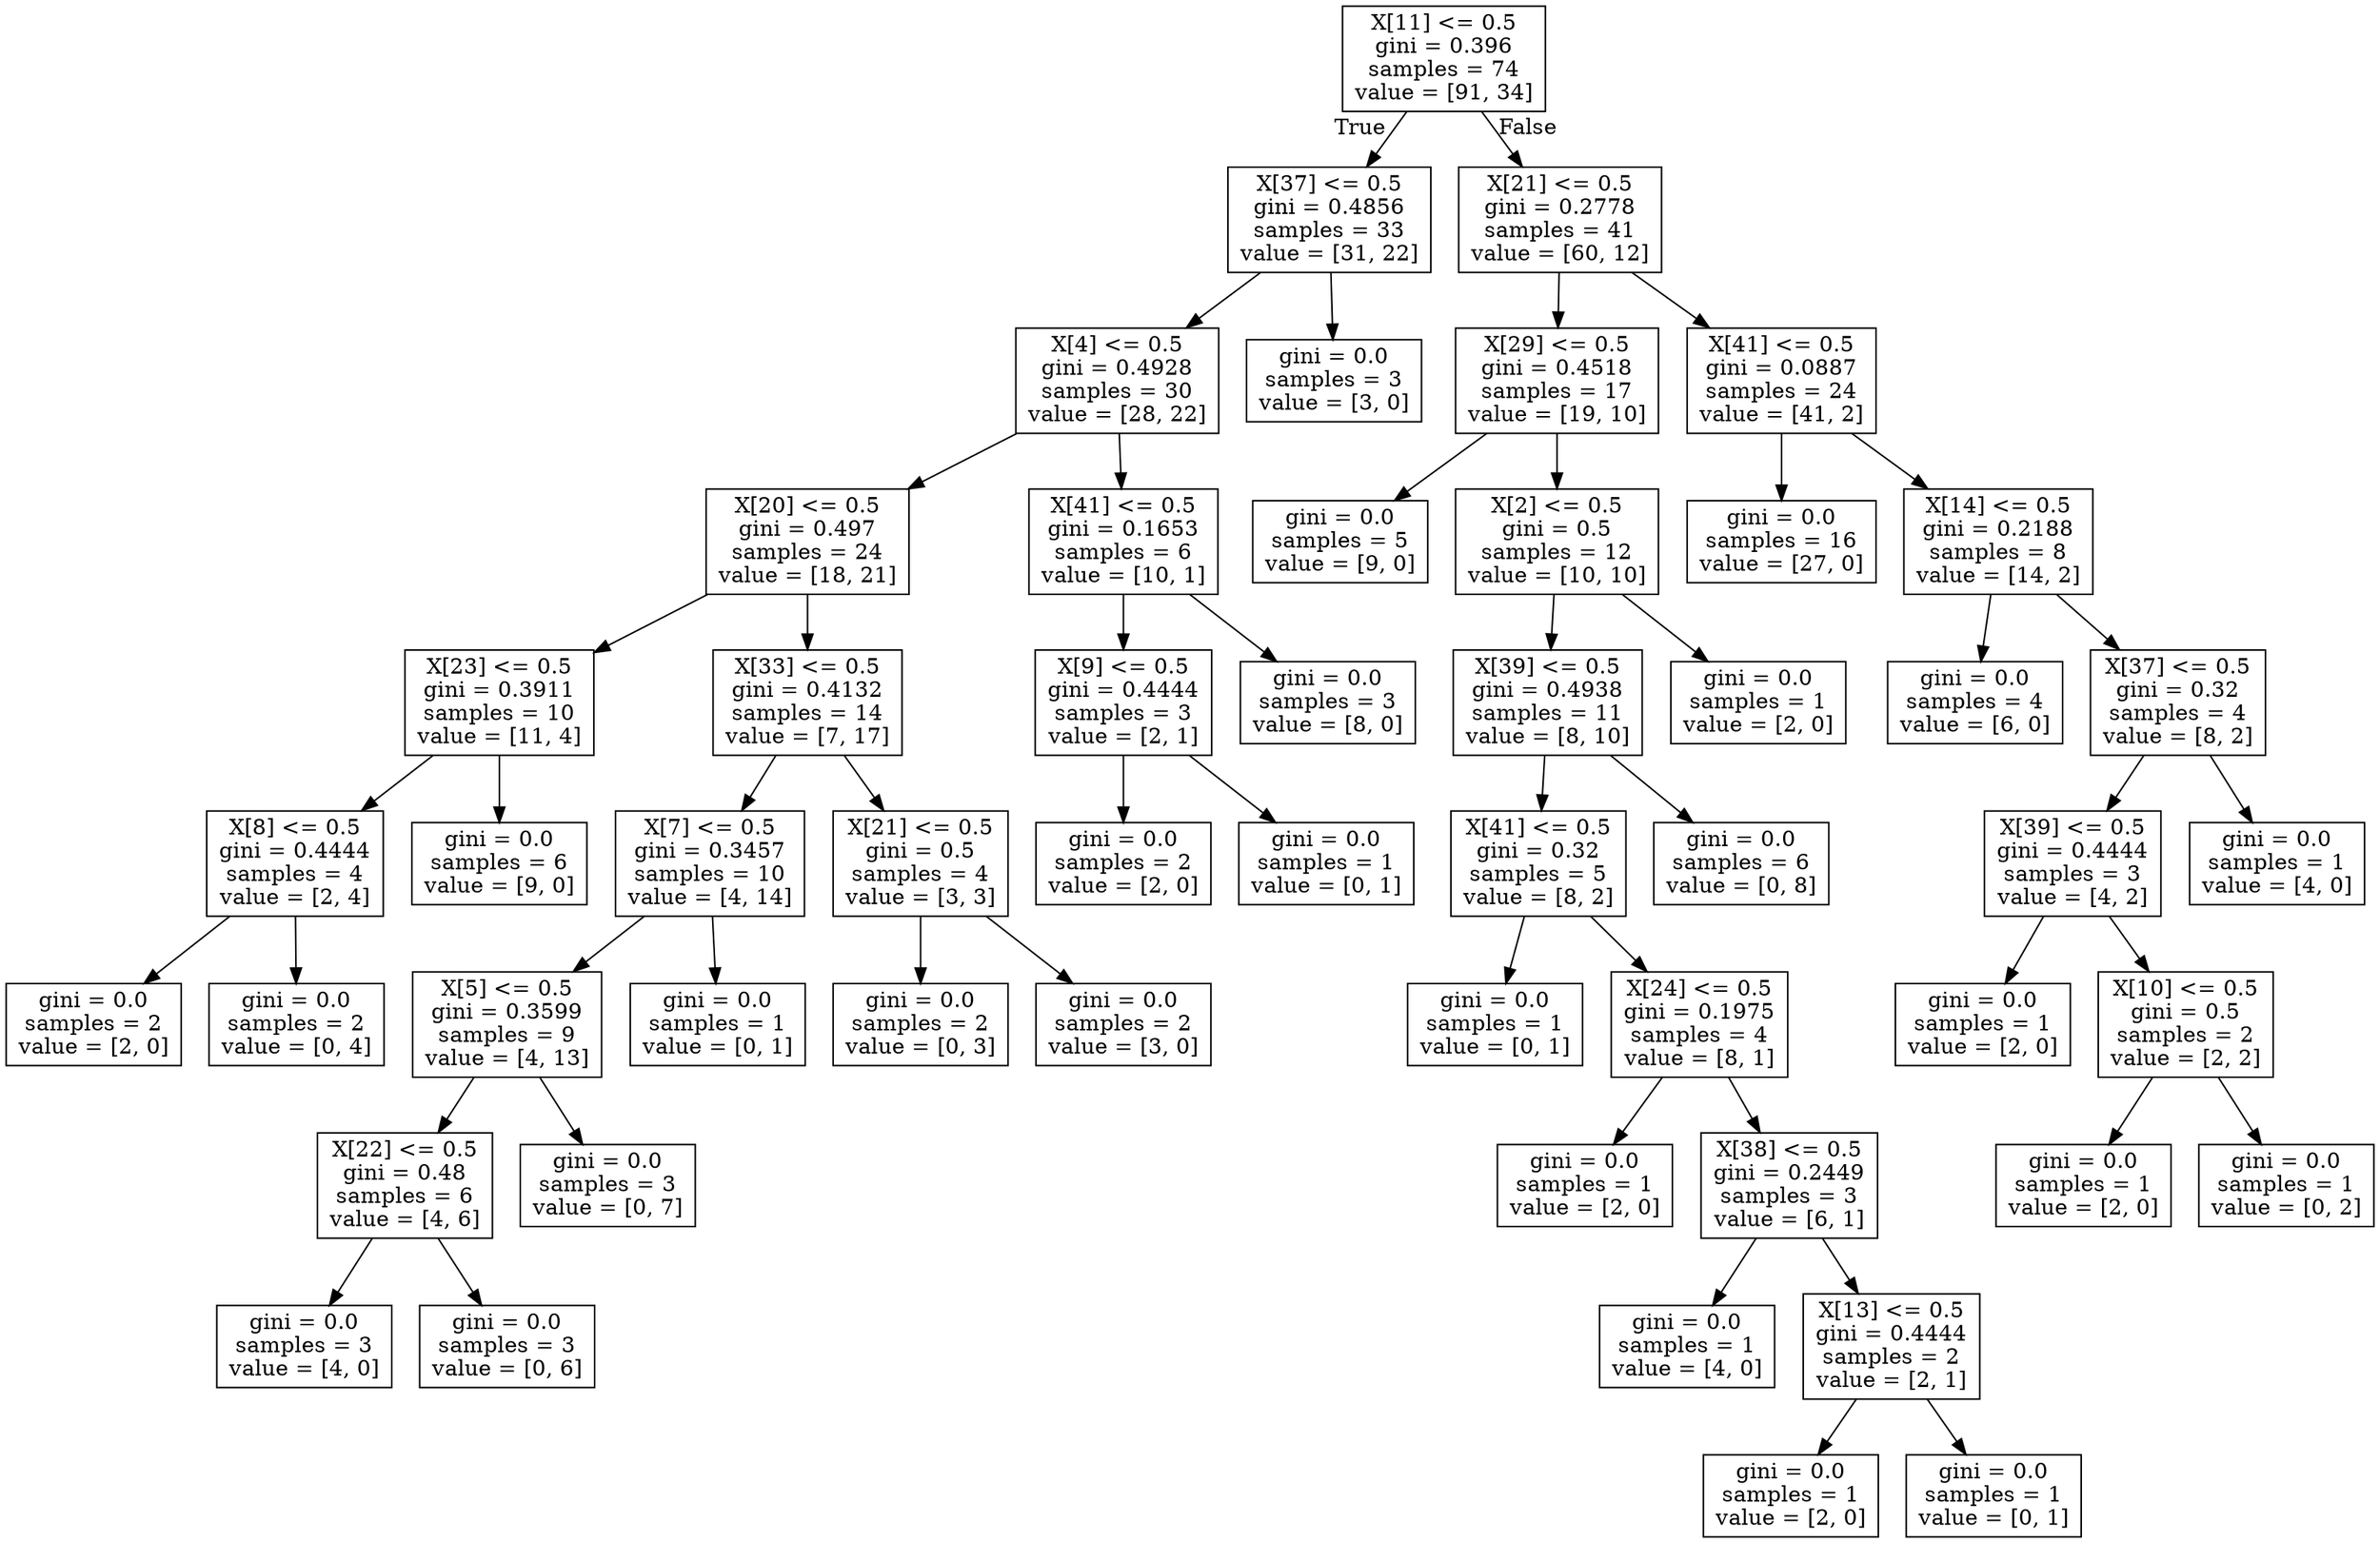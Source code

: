 digraph Tree {
node [shape=box] ;
0 [label="X[11] <= 0.5\ngini = 0.396\nsamples = 74\nvalue = [91, 34]"] ;
1 [label="X[37] <= 0.5\ngini = 0.4856\nsamples = 33\nvalue = [31, 22]"] ;
0 -> 1 [labeldistance=2.5, labelangle=45, headlabel="True"] ;
2 [label="X[4] <= 0.5\ngini = 0.4928\nsamples = 30\nvalue = [28, 22]"] ;
1 -> 2 ;
3 [label="X[20] <= 0.5\ngini = 0.497\nsamples = 24\nvalue = [18, 21]"] ;
2 -> 3 ;
4 [label="X[23] <= 0.5\ngini = 0.3911\nsamples = 10\nvalue = [11, 4]"] ;
3 -> 4 ;
5 [label="X[8] <= 0.5\ngini = 0.4444\nsamples = 4\nvalue = [2, 4]"] ;
4 -> 5 ;
6 [label="gini = 0.0\nsamples = 2\nvalue = [2, 0]"] ;
5 -> 6 ;
7 [label="gini = 0.0\nsamples = 2\nvalue = [0, 4]"] ;
5 -> 7 ;
8 [label="gini = 0.0\nsamples = 6\nvalue = [9, 0]"] ;
4 -> 8 ;
9 [label="X[33] <= 0.5\ngini = 0.4132\nsamples = 14\nvalue = [7, 17]"] ;
3 -> 9 ;
10 [label="X[7] <= 0.5\ngini = 0.3457\nsamples = 10\nvalue = [4, 14]"] ;
9 -> 10 ;
11 [label="X[5] <= 0.5\ngini = 0.3599\nsamples = 9\nvalue = [4, 13]"] ;
10 -> 11 ;
12 [label="X[22] <= 0.5\ngini = 0.48\nsamples = 6\nvalue = [4, 6]"] ;
11 -> 12 ;
13 [label="gini = 0.0\nsamples = 3\nvalue = [4, 0]"] ;
12 -> 13 ;
14 [label="gini = 0.0\nsamples = 3\nvalue = [0, 6]"] ;
12 -> 14 ;
15 [label="gini = 0.0\nsamples = 3\nvalue = [0, 7]"] ;
11 -> 15 ;
16 [label="gini = 0.0\nsamples = 1\nvalue = [0, 1]"] ;
10 -> 16 ;
17 [label="X[21] <= 0.5\ngini = 0.5\nsamples = 4\nvalue = [3, 3]"] ;
9 -> 17 ;
18 [label="gini = 0.0\nsamples = 2\nvalue = [0, 3]"] ;
17 -> 18 ;
19 [label="gini = 0.0\nsamples = 2\nvalue = [3, 0]"] ;
17 -> 19 ;
20 [label="X[41] <= 0.5\ngini = 0.1653\nsamples = 6\nvalue = [10, 1]"] ;
2 -> 20 ;
21 [label="X[9] <= 0.5\ngini = 0.4444\nsamples = 3\nvalue = [2, 1]"] ;
20 -> 21 ;
22 [label="gini = 0.0\nsamples = 2\nvalue = [2, 0]"] ;
21 -> 22 ;
23 [label="gini = 0.0\nsamples = 1\nvalue = [0, 1]"] ;
21 -> 23 ;
24 [label="gini = 0.0\nsamples = 3\nvalue = [8, 0]"] ;
20 -> 24 ;
25 [label="gini = 0.0\nsamples = 3\nvalue = [3, 0]"] ;
1 -> 25 ;
26 [label="X[21] <= 0.5\ngini = 0.2778\nsamples = 41\nvalue = [60, 12]"] ;
0 -> 26 [labeldistance=2.5, labelangle=-45, headlabel="False"] ;
27 [label="X[29] <= 0.5\ngini = 0.4518\nsamples = 17\nvalue = [19, 10]"] ;
26 -> 27 ;
28 [label="gini = 0.0\nsamples = 5\nvalue = [9, 0]"] ;
27 -> 28 ;
29 [label="X[2] <= 0.5\ngini = 0.5\nsamples = 12\nvalue = [10, 10]"] ;
27 -> 29 ;
30 [label="X[39] <= 0.5\ngini = 0.4938\nsamples = 11\nvalue = [8, 10]"] ;
29 -> 30 ;
31 [label="X[41] <= 0.5\ngini = 0.32\nsamples = 5\nvalue = [8, 2]"] ;
30 -> 31 ;
32 [label="gini = 0.0\nsamples = 1\nvalue = [0, 1]"] ;
31 -> 32 ;
33 [label="X[24] <= 0.5\ngini = 0.1975\nsamples = 4\nvalue = [8, 1]"] ;
31 -> 33 ;
34 [label="gini = 0.0\nsamples = 1\nvalue = [2, 0]"] ;
33 -> 34 ;
35 [label="X[38] <= 0.5\ngini = 0.2449\nsamples = 3\nvalue = [6, 1]"] ;
33 -> 35 ;
36 [label="gini = 0.0\nsamples = 1\nvalue = [4, 0]"] ;
35 -> 36 ;
37 [label="X[13] <= 0.5\ngini = 0.4444\nsamples = 2\nvalue = [2, 1]"] ;
35 -> 37 ;
38 [label="gini = 0.0\nsamples = 1\nvalue = [2, 0]"] ;
37 -> 38 ;
39 [label="gini = 0.0\nsamples = 1\nvalue = [0, 1]"] ;
37 -> 39 ;
40 [label="gini = 0.0\nsamples = 6\nvalue = [0, 8]"] ;
30 -> 40 ;
41 [label="gini = 0.0\nsamples = 1\nvalue = [2, 0]"] ;
29 -> 41 ;
42 [label="X[41] <= 0.5\ngini = 0.0887\nsamples = 24\nvalue = [41, 2]"] ;
26 -> 42 ;
43 [label="gini = 0.0\nsamples = 16\nvalue = [27, 0]"] ;
42 -> 43 ;
44 [label="X[14] <= 0.5\ngini = 0.2188\nsamples = 8\nvalue = [14, 2]"] ;
42 -> 44 ;
45 [label="gini = 0.0\nsamples = 4\nvalue = [6, 0]"] ;
44 -> 45 ;
46 [label="X[37] <= 0.5\ngini = 0.32\nsamples = 4\nvalue = [8, 2]"] ;
44 -> 46 ;
47 [label="X[39] <= 0.5\ngini = 0.4444\nsamples = 3\nvalue = [4, 2]"] ;
46 -> 47 ;
48 [label="gini = 0.0\nsamples = 1\nvalue = [2, 0]"] ;
47 -> 48 ;
49 [label="X[10] <= 0.5\ngini = 0.5\nsamples = 2\nvalue = [2, 2]"] ;
47 -> 49 ;
50 [label="gini = 0.0\nsamples = 1\nvalue = [2, 0]"] ;
49 -> 50 ;
51 [label="gini = 0.0\nsamples = 1\nvalue = [0, 2]"] ;
49 -> 51 ;
52 [label="gini = 0.0\nsamples = 1\nvalue = [4, 0]"] ;
46 -> 52 ;
}